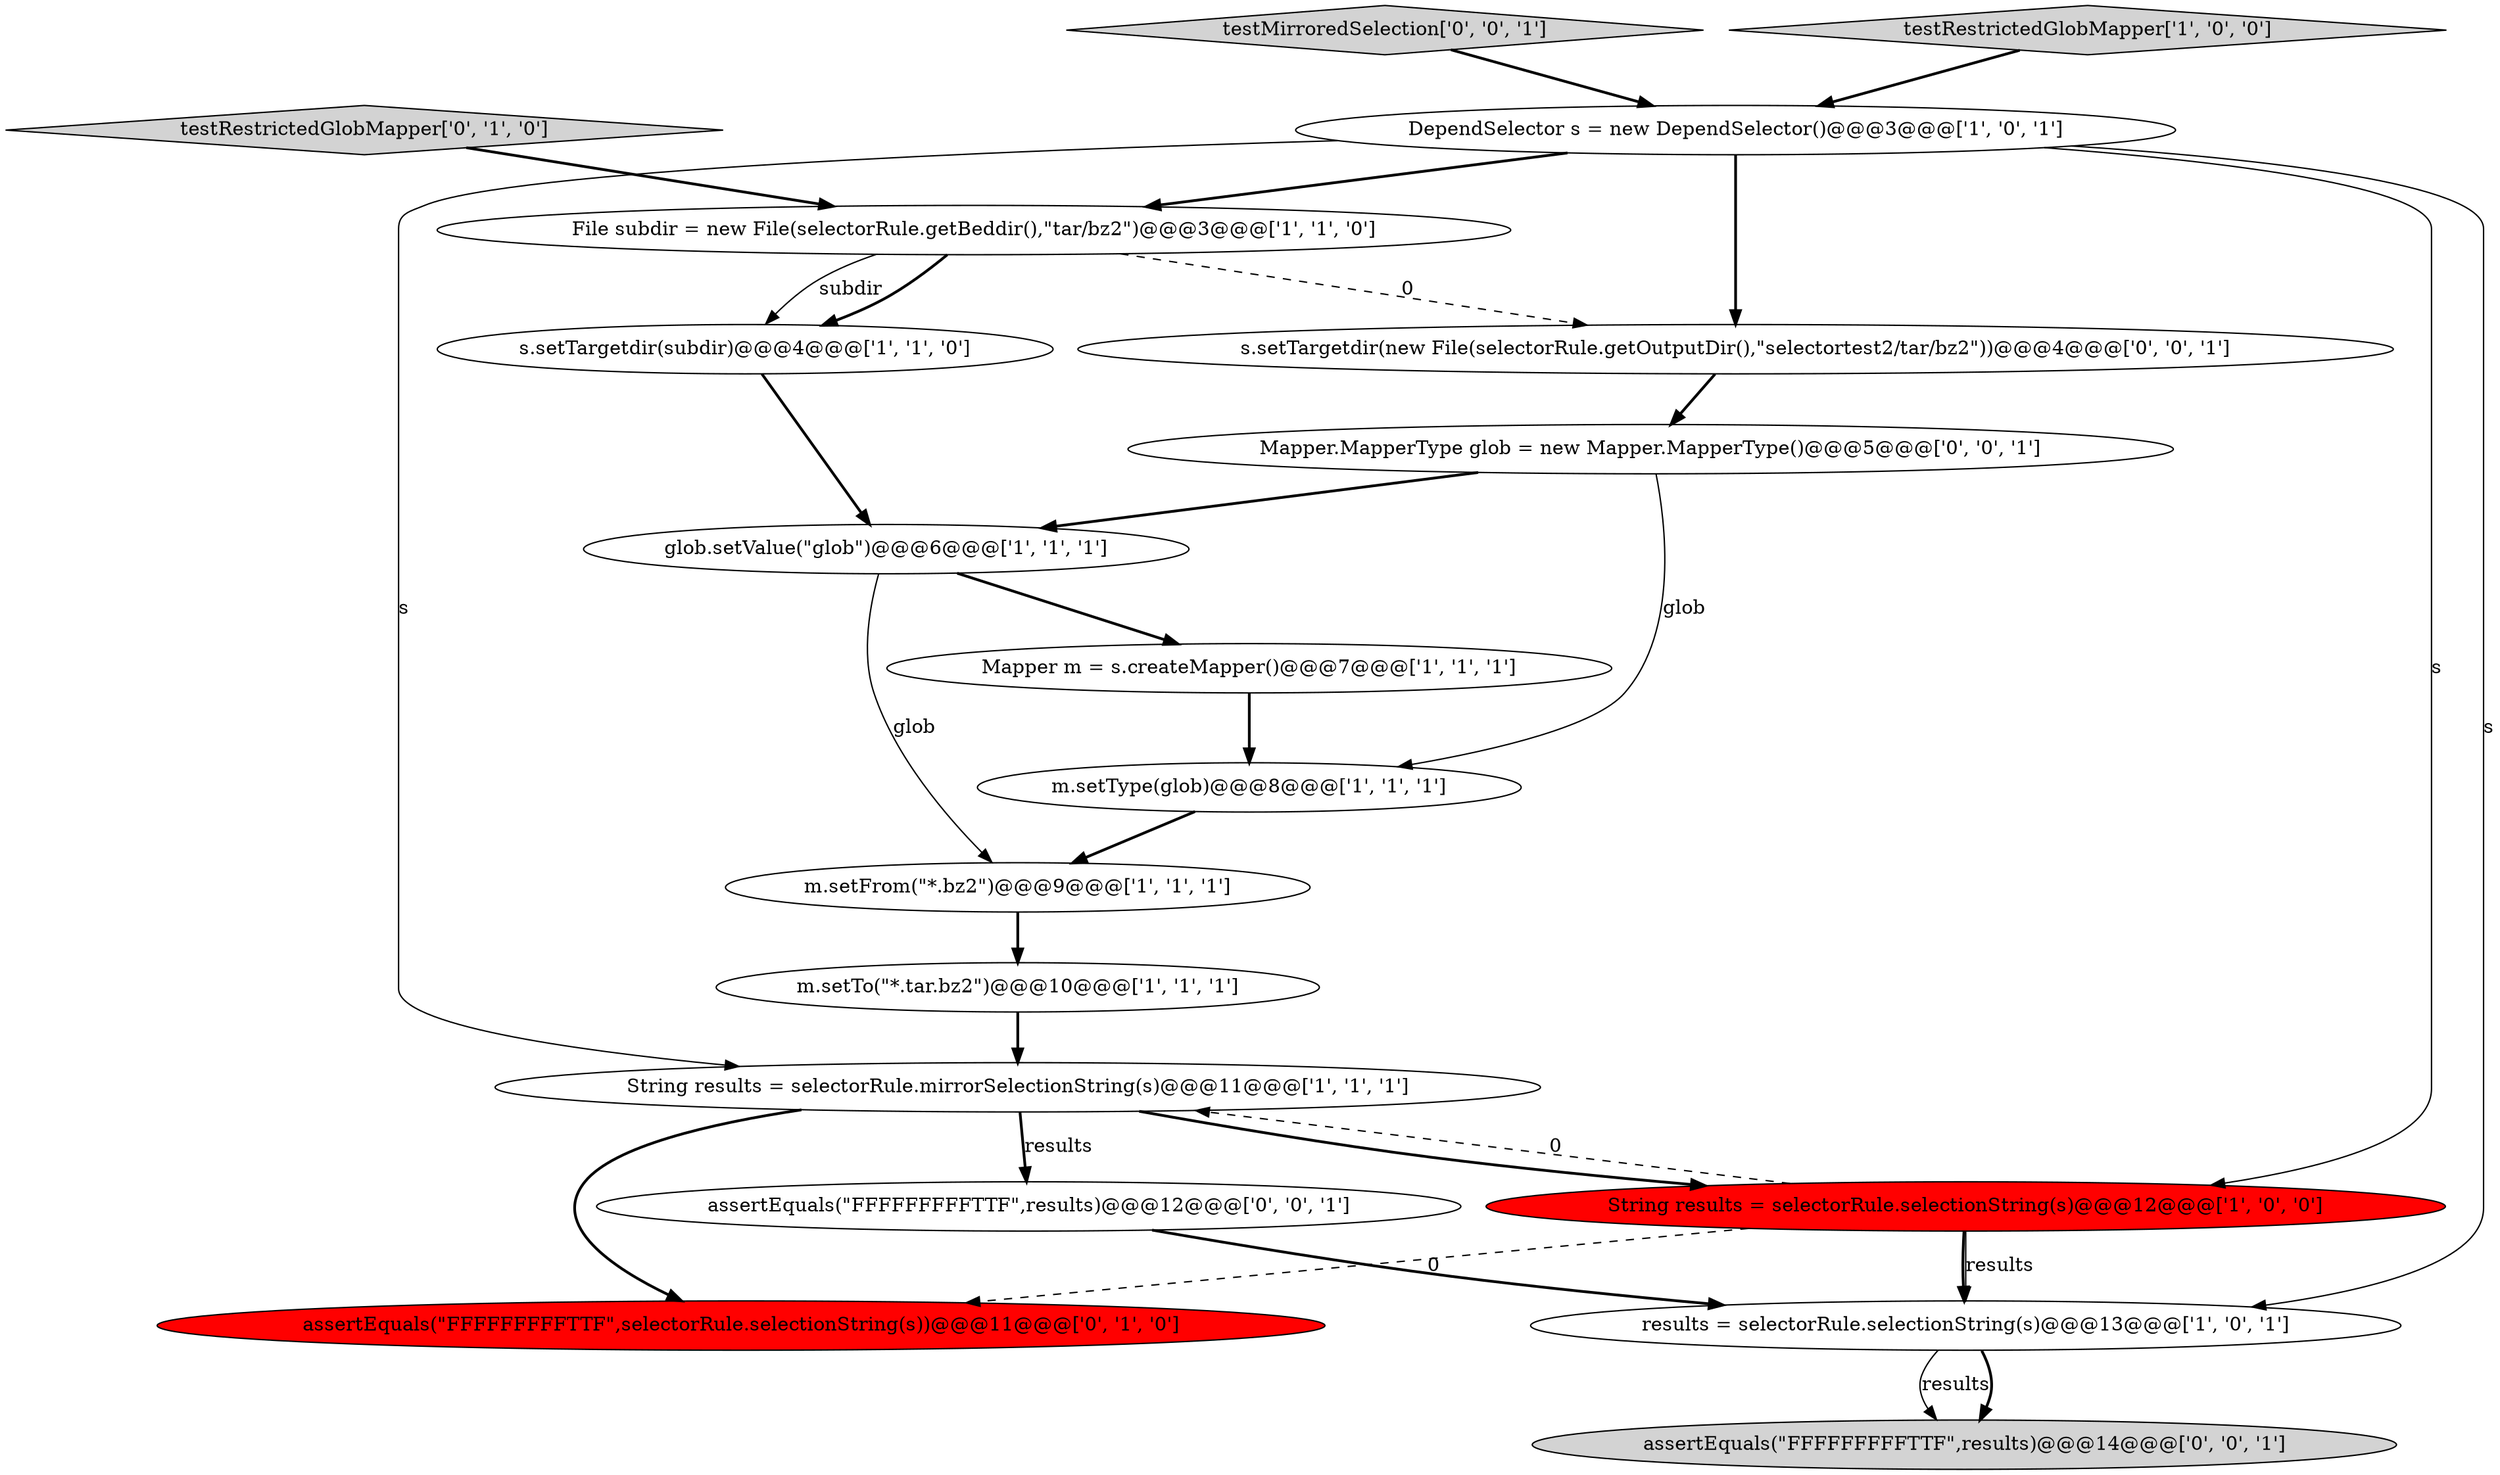 digraph {
10 [style = filled, label = "DependSelector s = new DependSelector()@@@3@@@['1', '0', '1']", fillcolor = white, shape = ellipse image = "AAA0AAABBB1BBB"];
15 [style = filled, label = "testMirroredSelection['0', '0', '1']", fillcolor = lightgray, shape = diamond image = "AAA0AAABBB3BBB"];
5 [style = filled, label = "String results = selectorRule.mirrorSelectionString(s)@@@11@@@['1', '1', '1']", fillcolor = white, shape = ellipse image = "AAA0AAABBB1BBB"];
3 [style = filled, label = "glob.setValue(\"glob\")@@@6@@@['1', '1', '1']", fillcolor = white, shape = ellipse image = "AAA0AAABBB1BBB"];
16 [style = filled, label = "assertEquals(\"FFFFFFFFFTTF\",results)@@@12@@@['0', '0', '1']", fillcolor = white, shape = ellipse image = "AAA0AAABBB3BBB"];
17 [style = filled, label = "assertEquals(\"FFFFFFFFFTTF\",results)@@@14@@@['0', '0', '1']", fillcolor = lightgray, shape = ellipse image = "AAA0AAABBB3BBB"];
13 [style = filled, label = "assertEquals(\"FFFFFFFFFTTF\",selectorRule.selectionString(s))@@@11@@@['0', '1', '0']", fillcolor = red, shape = ellipse image = "AAA1AAABBB2BBB"];
8 [style = filled, label = "testRestrictedGlobMapper['1', '0', '0']", fillcolor = lightgray, shape = diamond image = "AAA0AAABBB1BBB"];
9 [style = filled, label = "m.setTo(\"*.tar.bz2\")@@@10@@@['1', '1', '1']", fillcolor = white, shape = ellipse image = "AAA0AAABBB1BBB"];
14 [style = filled, label = "s.setTargetdir(new File(selectorRule.getOutputDir(),\"selectortest2/tar/bz2\"))@@@4@@@['0', '0', '1']", fillcolor = white, shape = ellipse image = "AAA0AAABBB3BBB"];
18 [style = filled, label = "Mapper.MapperType glob = new Mapper.MapperType()@@@5@@@['0', '0', '1']", fillcolor = white, shape = ellipse image = "AAA0AAABBB3BBB"];
11 [style = filled, label = "results = selectorRule.selectionString(s)@@@13@@@['1', '0', '1']", fillcolor = white, shape = ellipse image = "AAA0AAABBB1BBB"];
7 [style = filled, label = "m.setType(glob)@@@8@@@['1', '1', '1']", fillcolor = white, shape = ellipse image = "AAA0AAABBB1BBB"];
6 [style = filled, label = "s.setTargetdir(subdir)@@@4@@@['1', '1', '0']", fillcolor = white, shape = ellipse image = "AAA0AAABBB1BBB"];
2 [style = filled, label = "m.setFrom(\"*.bz2\")@@@9@@@['1', '1', '1']", fillcolor = white, shape = ellipse image = "AAA0AAABBB1BBB"];
0 [style = filled, label = "String results = selectorRule.selectionString(s)@@@12@@@['1', '0', '0']", fillcolor = red, shape = ellipse image = "AAA1AAABBB1BBB"];
1 [style = filled, label = "File subdir = new File(selectorRule.getBeddir(),\"tar/bz2\")@@@3@@@['1', '1', '0']", fillcolor = white, shape = ellipse image = "AAA0AAABBB1BBB"];
4 [style = filled, label = "Mapper m = s.createMapper()@@@7@@@['1', '1', '1']", fillcolor = white, shape = ellipse image = "AAA0AAABBB1BBB"];
12 [style = filled, label = "testRestrictedGlobMapper['0', '1', '0']", fillcolor = lightgray, shape = diamond image = "AAA0AAABBB2BBB"];
6->3 [style = bold, label=""];
8->10 [style = bold, label=""];
18->3 [style = bold, label=""];
15->10 [style = bold, label=""];
5->16 [style = solid, label="results"];
16->11 [style = bold, label=""];
3->2 [style = solid, label="glob"];
0->5 [style = dashed, label="0"];
1->14 [style = dashed, label="0"];
10->14 [style = bold, label=""];
1->6 [style = solid, label="subdir"];
0->11 [style = bold, label=""];
10->5 [style = solid, label="s"];
2->9 [style = bold, label=""];
18->7 [style = solid, label="glob"];
12->1 [style = bold, label=""];
3->4 [style = bold, label=""];
4->7 [style = bold, label=""];
5->16 [style = bold, label=""];
1->6 [style = bold, label=""];
10->11 [style = solid, label="s"];
10->0 [style = solid, label="s"];
5->0 [style = bold, label=""];
7->2 [style = bold, label=""];
5->13 [style = bold, label=""];
0->13 [style = dashed, label="0"];
0->11 [style = solid, label="results"];
9->5 [style = bold, label=""];
11->17 [style = solid, label="results"];
11->17 [style = bold, label=""];
14->18 [style = bold, label=""];
10->1 [style = bold, label=""];
}
